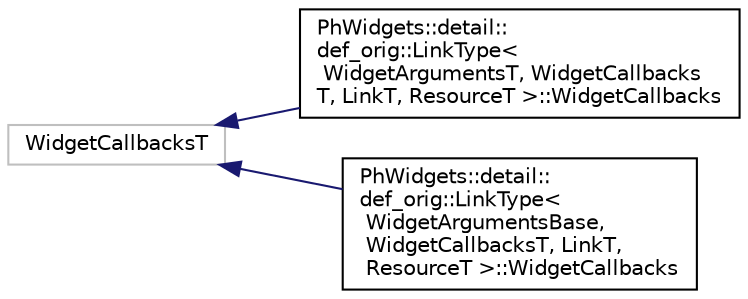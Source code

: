 digraph "Graphical Class Hierarchy"
{
  edge [fontname="Helvetica",fontsize="10",labelfontname="Helvetica",labelfontsize="10"];
  node [fontname="Helvetica",fontsize="10",shape=record];
  rankdir="LR";
  Node19 [label="WidgetCallbacksT",height=0.2,width=0.4,color="grey75", fillcolor="white", style="filled"];
  Node19 -> Node0 [dir="back",color="midnightblue",fontsize="10",style="solid",fontname="Helvetica"];
  Node0 [label="PhWidgets::detail::\ldef_orig::LinkType\<\l WidgetArgumentsT, WidgetCallbacks\lT, LinkT, ResourceT \>::WidgetCallbacks",height=0.2,width=0.4,color="black", fillcolor="white", style="filled",URL="$struct_ph_widgets_1_1detail_1_1def__orig_1_1_link_type_1_1_widget_callbacks.html"];
  Node19 -> Node21 [dir="back",color="midnightblue",fontsize="10",style="solid",fontname="Helvetica"];
  Node21 [label="PhWidgets::detail::\ldef_orig::LinkType\<\l WidgetArgumentsBase,\l WidgetCallbacksT, LinkT,\l ResourceT \>::WidgetCallbacks",height=0.2,width=0.4,color="black", fillcolor="white", style="filled",URL="$struct_ph_widgets_1_1detail_1_1def__orig_1_1_link_type_3_01_widget_arguments_base_00_01_widget_cf2327fc25479cb03aed186c0fcc277f8.html"];
}
